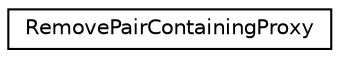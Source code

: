 digraph G
{
  edge [fontname="Helvetica",fontsize="10",labelfontname="Helvetica",labelfontsize="10"];
  node [fontname="Helvetica",fontsize="10",shape=record];
  rankdir="LR";
  Node1 [label="RemovePairContainingProxy",height=0.2,width=0.4,color="black", fillcolor="white", style="filled",URL="$classRemovePairContainingProxy.html"];
}
